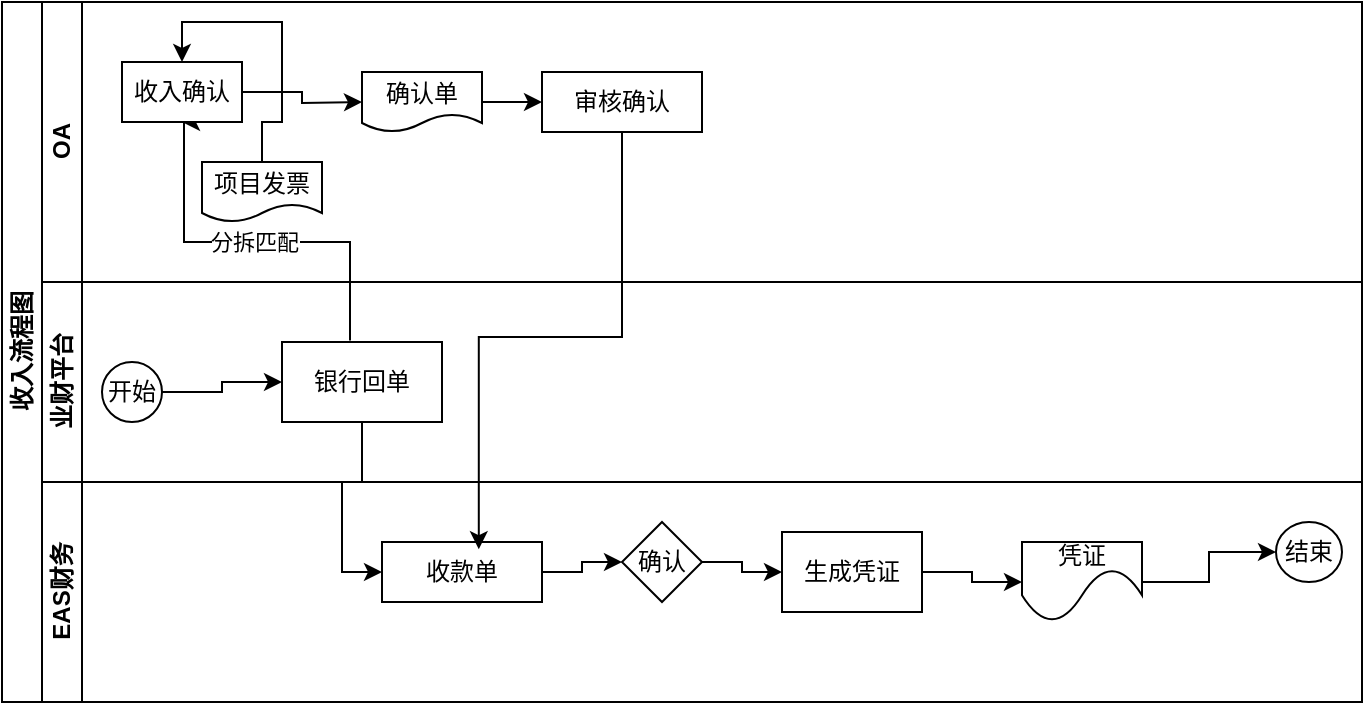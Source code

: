 <mxfile version="24.7.12">
  <diagram id="prtHgNgQTEPvFCAcTncT" name="Page-1">
    <mxGraphModel dx="1050" dy="522" grid="1" gridSize="10" guides="1" tooltips="1" connect="1" arrows="1" fold="1" page="1" pageScale="1" pageWidth="827" pageHeight="1169" math="0" shadow="0">
      <root>
        <mxCell id="0" />
        <mxCell id="1" parent="0" />
        <mxCell id="dNxyNK7c78bLwvsdeMH5-19" value="收入流程图" style="swimlane;html=1;childLayout=stackLayout;resizeParent=1;resizeParentMax=0;horizontal=0;startSize=20;horizontalStack=0;" parent="1" vertex="1">
          <mxGeometry x="50" y="100" width="680" height="350" as="geometry" />
        </mxCell>
        <mxCell id="dNxyNK7c78bLwvsdeMH5-21" value="&lt;div style=&quot;text-align: justify;&quot;&gt;&lt;span style=&quot;background-color: initial;&quot;&gt;业财平台&lt;/span&gt;&lt;/div&gt;" style="swimlane;html=1;startSize=20;horizontal=0;align=center;" parent="1" vertex="1">
          <mxGeometry x="70" y="240" width="660" height="100" as="geometry">
            <mxRectangle y="140" width="40" height="80" as="alternateBounds" />
          </mxGeometry>
        </mxCell>
        <mxCell id="dNxyNK7c78bLwvsdeMH5-26" value="银行回单" style="rounded=0;whiteSpace=wrap;html=1;fontFamily=Helvetica;fontSize=12;fontColor=#000000;align=center;" parent="dNxyNK7c78bLwvsdeMH5-21" vertex="1">
          <mxGeometry x="120" y="30" width="80" height="40" as="geometry" />
        </mxCell>
        <mxCell id="dNxyNK7c78bLwvsdeMH5-23" value="开始" style="ellipse;whiteSpace=wrap;html=1;" parent="dNxyNK7c78bLwvsdeMH5-21" vertex="1">
          <mxGeometry x="30" y="40" width="30" height="30" as="geometry" />
        </mxCell>
        <mxCell id="dNxyNK7c78bLwvsdeMH5-25" value="" style="edgeStyle=orthogonalEdgeStyle;rounded=0;orthogonalLoop=1;jettySize=auto;html=1;entryX=0;entryY=0.5;entryDx=0;entryDy=0;" parent="dNxyNK7c78bLwvsdeMH5-21" source="dNxyNK7c78bLwvsdeMH5-23" target="dNxyNK7c78bLwvsdeMH5-26" edge="1">
          <mxGeometry relative="1" as="geometry" />
        </mxCell>
        <mxCell id="dNxyNK7c78bLwvsdeMH5-22" value="EAS财务" style="swimlane;html=1;startSize=20;horizontal=0;" parent="dNxyNK7c78bLwvsdeMH5-21" vertex="1">
          <mxGeometry y="100" width="660" height="110" as="geometry" />
        </mxCell>
        <mxCell id="dNxyNK7c78bLwvsdeMH5-34" value="收款单" style="rounded=0;whiteSpace=wrap;html=1;fontFamily=Helvetica;fontSize=12;fontColor=#000000;align=center;" parent="dNxyNK7c78bLwvsdeMH5-22" vertex="1">
          <mxGeometry x="170" y="30" width="80" height="30" as="geometry" />
        </mxCell>
        <mxCell id="IVHw0sD8TbPq8cIhb9Ln-19" value="" style="edgeStyle=orthogonalEdgeStyle;rounded=0;orthogonalLoop=1;jettySize=auto;html=1;" edge="1" parent="dNxyNK7c78bLwvsdeMH5-22" source="dNxyNK7c78bLwvsdeMH5-36" target="IVHw0sD8TbPq8cIhb9Ln-18">
          <mxGeometry relative="1" as="geometry" />
        </mxCell>
        <mxCell id="dNxyNK7c78bLwvsdeMH5-36" value="确认" style="rhombus;whiteSpace=wrap;html=1;fontFamily=Helvetica;fontSize=12;fontColor=#000000;align=center;" parent="dNxyNK7c78bLwvsdeMH5-22" vertex="1">
          <mxGeometry x="290" y="20" width="40" height="40" as="geometry" />
        </mxCell>
        <mxCell id="dNxyNK7c78bLwvsdeMH5-37" value="" style="edgeStyle=orthogonalEdgeStyle;rounded=0;orthogonalLoop=1;jettySize=auto;html=1;endArrow=classic;endFill=1;" parent="dNxyNK7c78bLwvsdeMH5-22" source="dNxyNK7c78bLwvsdeMH5-34" target="dNxyNK7c78bLwvsdeMH5-36" edge="1">
          <mxGeometry relative="1" as="geometry" />
        </mxCell>
        <mxCell id="IVHw0sD8TbPq8cIhb9Ln-18" value="生成凭证" style="whiteSpace=wrap;html=1;fontColor=#000000;" vertex="1" parent="dNxyNK7c78bLwvsdeMH5-22">
          <mxGeometry x="370" y="25" width="70" height="40" as="geometry" />
        </mxCell>
        <mxCell id="IVHw0sD8TbPq8cIhb9Ln-24" value="" style="edgeStyle=orthogonalEdgeStyle;rounded=0;orthogonalLoop=1;jettySize=auto;html=1;" edge="1" parent="dNxyNK7c78bLwvsdeMH5-22" source="IVHw0sD8TbPq8cIhb9Ln-22" target="IVHw0sD8TbPq8cIhb9Ln-23">
          <mxGeometry relative="1" as="geometry" />
        </mxCell>
        <mxCell id="IVHw0sD8TbPq8cIhb9Ln-22" value="凭证" style="shape=document;whiteSpace=wrap;html=1;boundedLbl=1;size=0.667;" vertex="1" parent="dNxyNK7c78bLwvsdeMH5-22">
          <mxGeometry x="490" y="30" width="60" height="40" as="geometry" />
        </mxCell>
        <mxCell id="IVHw0sD8TbPq8cIhb9Ln-23" value="结束" style="ellipse;whiteSpace=wrap;html=1;" vertex="1" parent="dNxyNK7c78bLwvsdeMH5-22">
          <mxGeometry x="617" y="20" width="33" height="30" as="geometry" />
        </mxCell>
        <mxCell id="IVHw0sD8TbPq8cIhb9Ln-21" value="" style="edgeStyle=orthogonalEdgeStyle;rounded=0;orthogonalLoop=1;jettySize=auto;html=1;entryX=0;entryY=0.5;entryDx=0;entryDy=0;" edge="1" parent="dNxyNK7c78bLwvsdeMH5-22" source="IVHw0sD8TbPq8cIhb9Ln-18" target="IVHw0sD8TbPq8cIhb9Ln-22">
          <mxGeometry relative="1" as="geometry">
            <mxPoint x="490" y="22.5" as="targetPoint" />
          </mxGeometry>
        </mxCell>
        <mxCell id="IVHw0sD8TbPq8cIhb9Ln-17" style="edgeStyle=orthogonalEdgeStyle;rounded=0;orthogonalLoop=1;jettySize=auto;html=1;entryX=0;entryY=0.5;entryDx=0;entryDy=0;" edge="1" parent="dNxyNK7c78bLwvsdeMH5-21" source="dNxyNK7c78bLwvsdeMH5-26" target="dNxyNK7c78bLwvsdeMH5-34">
          <mxGeometry relative="1" as="geometry" />
        </mxCell>
        <mxCell id="IVHw0sD8TbPq8cIhb9Ln-7" style="edgeStyle=orthogonalEdgeStyle;rounded=0;orthogonalLoop=1;jettySize=auto;html=1;exitX=0.425;exitY=-0.02;exitDx=0;exitDy=0;exitPerimeter=0;" edge="1" parent="dNxyNK7c78bLwvsdeMH5-21" source="dNxyNK7c78bLwvsdeMH5-26">
          <mxGeometry relative="1" as="geometry">
            <mxPoint x="70" y="-80" as="targetPoint" />
            <mxPoint x="160" y="10" as="sourcePoint" />
            <Array as="points">
              <mxPoint x="154" y="-20" />
              <mxPoint x="71" y="-20" />
            </Array>
          </mxGeometry>
        </mxCell>
        <mxCell id="IVHw0sD8TbPq8cIhb9Ln-9" value="分拆匹配" style="edgeLabel;html=1;align=center;verticalAlign=middle;resizable=0;points=[];" vertex="1" connectable="0" parent="IVHw0sD8TbPq8cIhb9Ln-7">
          <mxGeometry x="0.011" relative="1" as="geometry">
            <mxPoint as="offset" />
          </mxGeometry>
        </mxCell>
        <mxCell id="dNxyNK7c78bLwvsdeMH5-20" value="OA" style="swimlane;html=1;startSize=20;horizontal=0;" parent="dNxyNK7c78bLwvsdeMH5-21" vertex="1">
          <mxGeometry y="-140" width="660" height="140" as="geometry" />
        </mxCell>
        <mxCell id="IVHw0sD8TbPq8cIhb9Ln-5" value="" style="edgeStyle=orthogonalEdgeStyle;rounded=0;orthogonalLoop=1;jettySize=auto;html=1;" edge="1" parent="dNxyNK7c78bLwvsdeMH5-20" source="dNxyNK7c78bLwvsdeMH5-24">
          <mxGeometry relative="1" as="geometry">
            <mxPoint x="160" y="50" as="targetPoint" />
          </mxGeometry>
        </mxCell>
        <mxCell id="dNxyNK7c78bLwvsdeMH5-24" value="收入确认" style="rounded=0;whiteSpace=wrap;html=1;fontFamily=Helvetica;fontSize=12;fontColor=#000000;align=center;" parent="dNxyNK7c78bLwvsdeMH5-20" vertex="1">
          <mxGeometry x="40" y="30" width="60" height="30" as="geometry" />
        </mxCell>
        <mxCell id="dNxyNK7c78bLwvsdeMH5-30" value="审核确认" style="rounded=0;whiteSpace=wrap;html=1;fontFamily=Helvetica;fontSize=12;fontColor=#000000;align=center;" parent="dNxyNK7c78bLwvsdeMH5-20" vertex="1">
          <mxGeometry x="250" y="35" width="80" height="30" as="geometry" />
        </mxCell>
        <mxCell id="IVHw0sD8TbPq8cIhb9Ln-12" style="edgeStyle=orthogonalEdgeStyle;rounded=0;orthogonalLoop=1;jettySize=auto;html=1;exitX=0.5;exitY=0;exitDx=0;exitDy=0;entryX=0.5;entryY=0;entryDx=0;entryDy=0;" edge="1" parent="dNxyNK7c78bLwvsdeMH5-20" source="IVHw0sD8TbPq8cIhb9Ln-11" target="dNxyNK7c78bLwvsdeMH5-24">
          <mxGeometry relative="1" as="geometry" />
        </mxCell>
        <mxCell id="IVHw0sD8TbPq8cIhb9Ln-11" value="项目发票" style="shape=document;whiteSpace=wrap;html=1;boundedLbl=1;" vertex="1" parent="dNxyNK7c78bLwvsdeMH5-20">
          <mxGeometry x="80" y="80" width="60" height="30" as="geometry" />
        </mxCell>
        <mxCell id="IVHw0sD8TbPq8cIhb9Ln-14" value="" style="edgeStyle=orthogonalEdgeStyle;rounded=0;orthogonalLoop=1;jettySize=auto;html=1;" edge="1" parent="dNxyNK7c78bLwvsdeMH5-20" source="IVHw0sD8TbPq8cIhb9Ln-10" target="dNxyNK7c78bLwvsdeMH5-30">
          <mxGeometry relative="1" as="geometry" />
        </mxCell>
        <mxCell id="IVHw0sD8TbPq8cIhb9Ln-10" value="确认单" style="shape=document;whiteSpace=wrap;html=1;boundedLbl=1;" vertex="1" parent="dNxyNK7c78bLwvsdeMH5-20">
          <mxGeometry x="160" y="35" width="60" height="30" as="geometry" />
        </mxCell>
        <mxCell id="IVHw0sD8TbPq8cIhb9Ln-16" style="edgeStyle=orthogonalEdgeStyle;rounded=0;orthogonalLoop=1;jettySize=auto;html=1;entryX=0.605;entryY=0.12;entryDx=0;entryDy=0;entryPerimeter=0;" edge="1" parent="dNxyNK7c78bLwvsdeMH5-21" source="dNxyNK7c78bLwvsdeMH5-30" target="dNxyNK7c78bLwvsdeMH5-34">
          <mxGeometry relative="1" as="geometry" />
        </mxCell>
      </root>
    </mxGraphModel>
  </diagram>
</mxfile>
